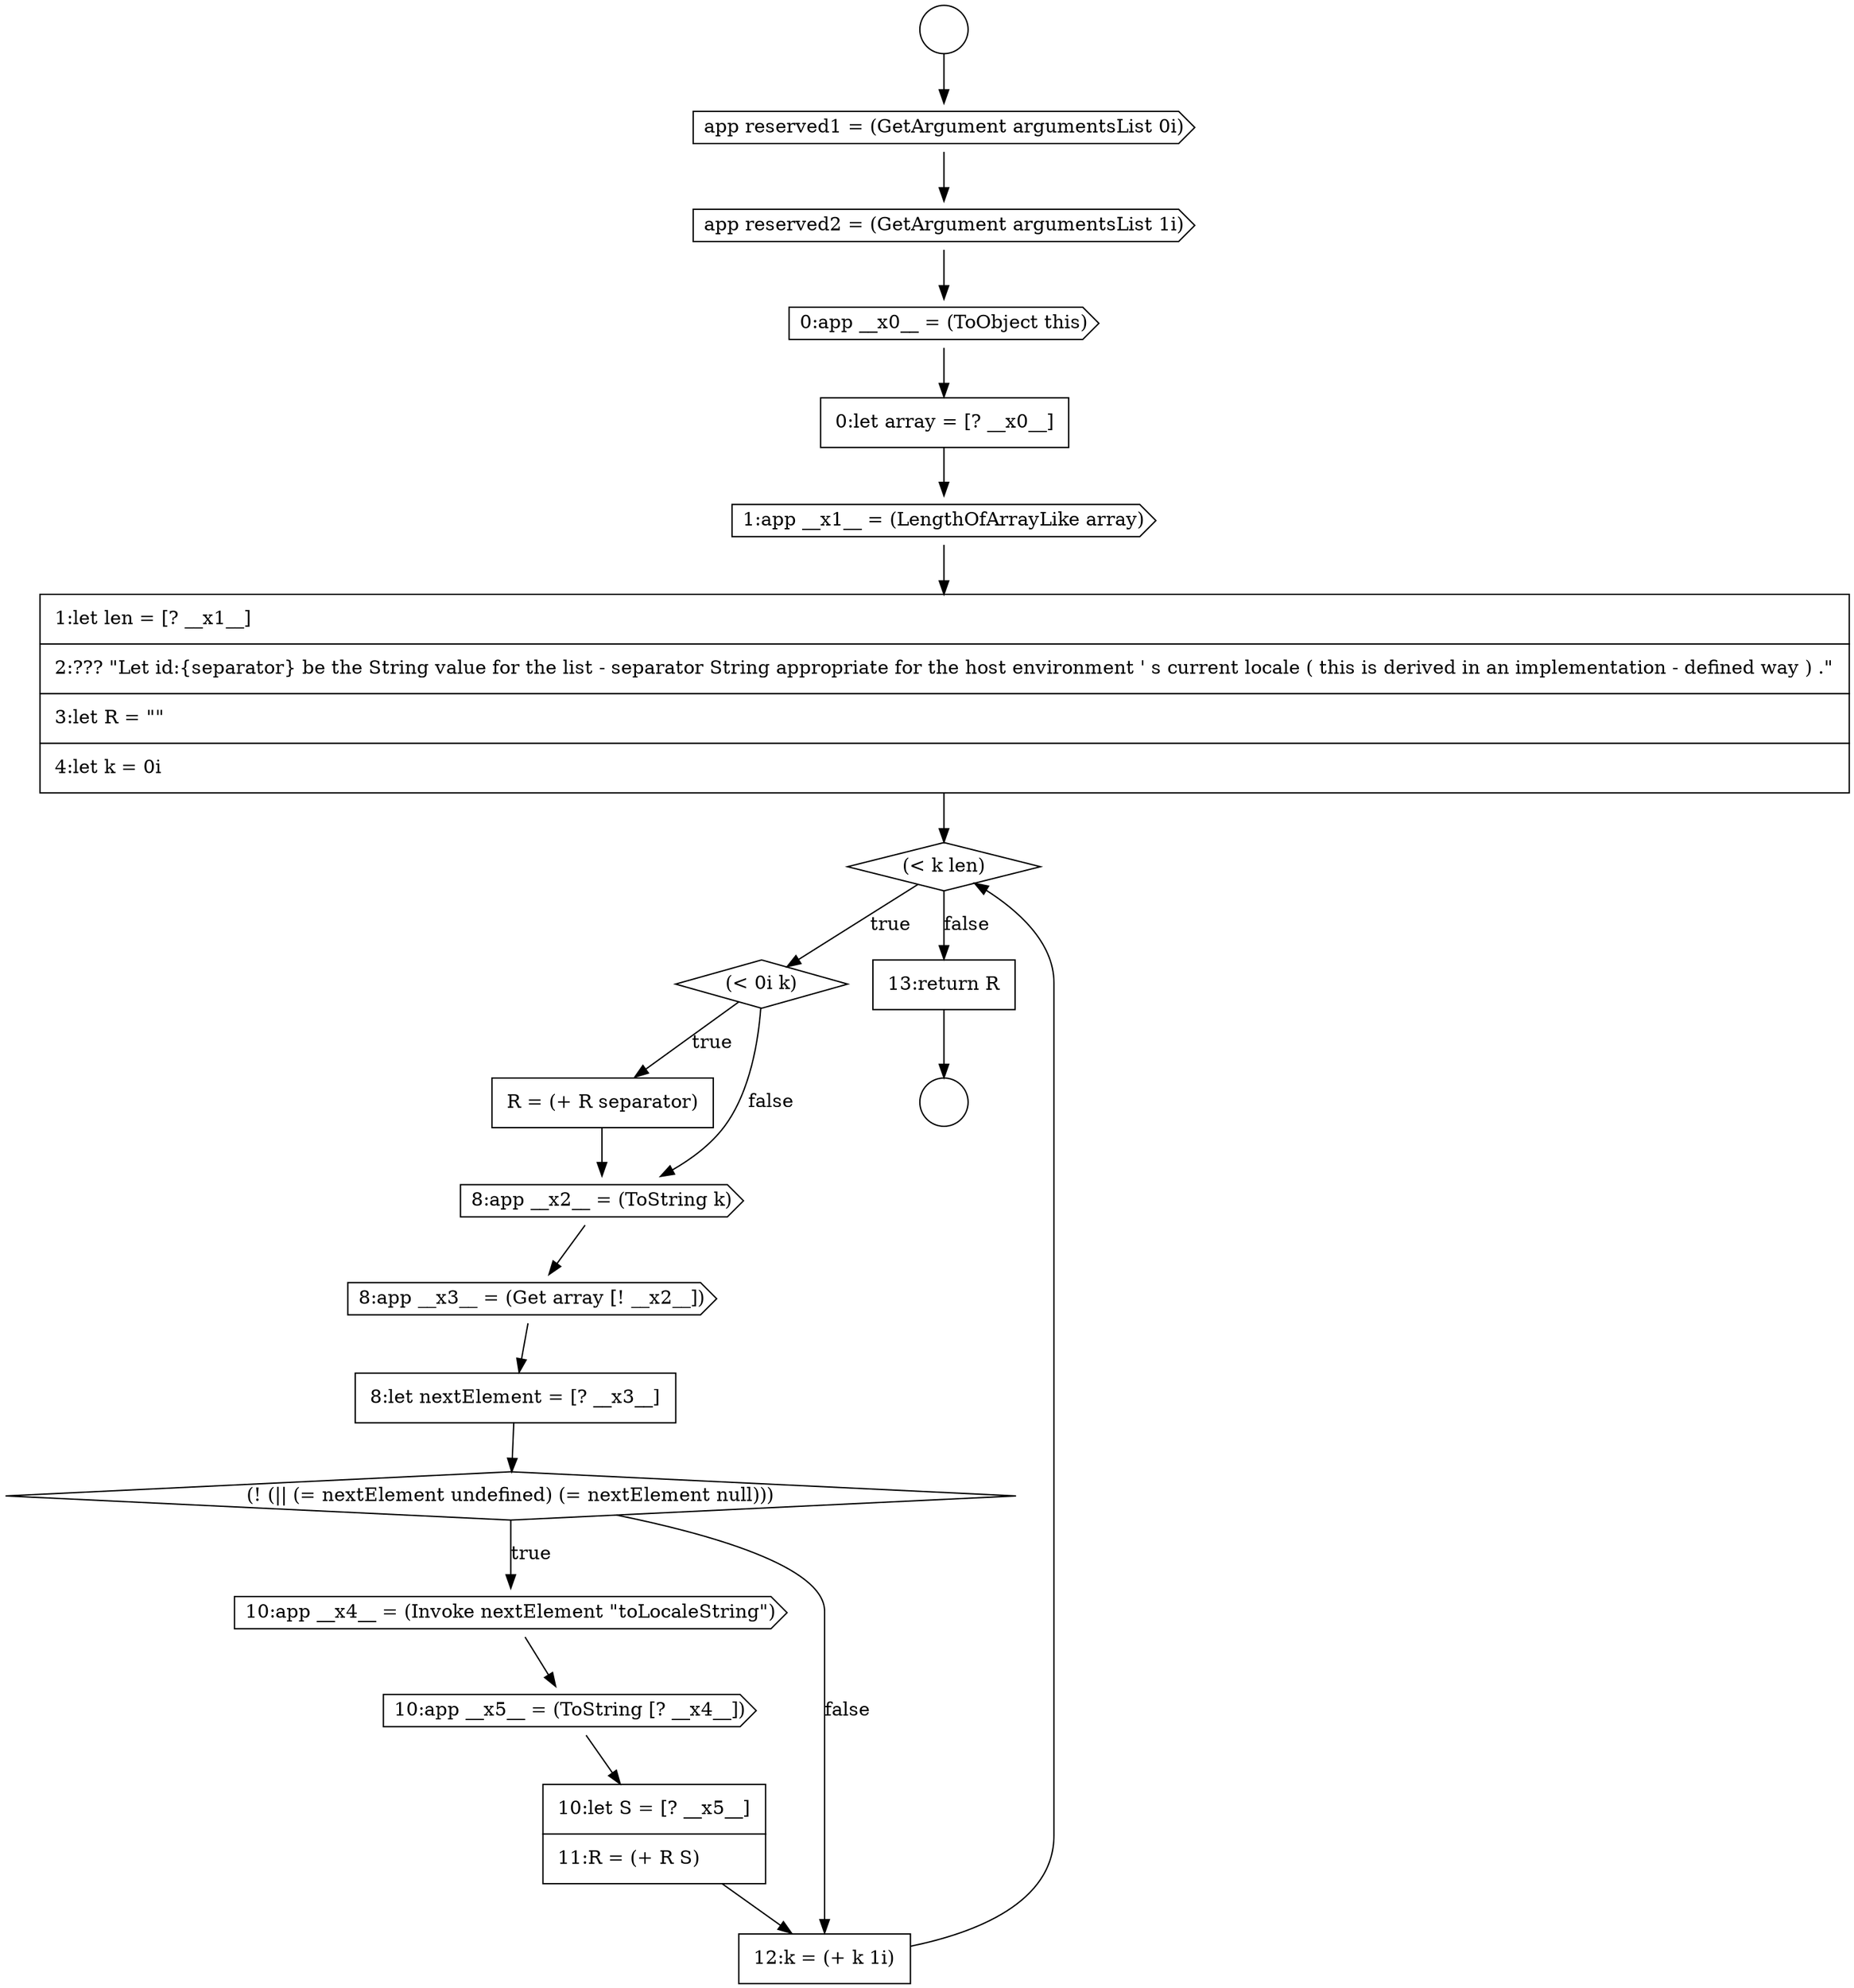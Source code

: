 digraph {
  node16630 [shape=cds, label=<<font color="black">1:app __x1__ = (LengthOfArrayLike array)</font>> color="black" fillcolor="white" style=filled]
  node16636 [shape=cds, label=<<font color="black">8:app __x3__ = (Get array [! __x2__])</font>> color="black" fillcolor="white" style=filled]
  node16640 [shape=cds, label=<<font color="black">10:app __x5__ = (ToString [? __x4__])</font>> color="black" fillcolor="white" style=filled]
  node16633 [shape=diamond, label=<<font color="black">(&lt; 0i k)</font>> color="black" fillcolor="white" style=filled]
  node16629 [shape=none, margin=0, label=<<font color="black">
    <table border="0" cellborder="1" cellspacing="0" cellpadding="10">
      <tr><td align="left">0:let array = [? __x0__]</td></tr>
    </table>
  </font>> color="black" fillcolor="white" style=filled]
  node16637 [shape=none, margin=0, label=<<font color="black">
    <table border="0" cellborder="1" cellspacing="0" cellpadding="10">
      <tr><td align="left">8:let nextElement = [? __x3__]</td></tr>
    </table>
  </font>> color="black" fillcolor="white" style=filled]
  node16634 [shape=none, margin=0, label=<<font color="black">
    <table border="0" cellborder="1" cellspacing="0" cellpadding="10">
      <tr><td align="left">R = (+ R separator)</td></tr>
    </table>
  </font>> color="black" fillcolor="white" style=filled]
  node16632 [shape=diamond, label=<<font color="black">(&lt; k len)</font>> color="black" fillcolor="white" style=filled]
  node16638 [shape=diamond, label=<<font color="black">(! (|| (= nextElement undefined) (= nextElement null)))</font>> color="black" fillcolor="white" style=filled]
  node16631 [shape=none, margin=0, label=<<font color="black">
    <table border="0" cellborder="1" cellspacing="0" cellpadding="10">
      <tr><td align="left">1:let len = [? __x1__]</td></tr>
      <tr><td align="left">2:??? &quot;Let id:{separator} be the String value for the list - separator String appropriate for the host environment ' s current locale ( this is derived in an implementation - defined way ) .&quot;</td></tr>
      <tr><td align="left">3:let R = &quot;&quot;</td></tr>
      <tr><td align="left">4:let k = 0i</td></tr>
    </table>
  </font>> color="black" fillcolor="white" style=filled]
  node16635 [shape=cds, label=<<font color="black">8:app __x2__ = (ToString k)</font>> color="black" fillcolor="white" style=filled]
  node16639 [shape=cds, label=<<font color="black">10:app __x4__ = (Invoke nextElement &quot;toLocaleString&quot;)</font>> color="black" fillcolor="white" style=filled]
  node16642 [shape=none, margin=0, label=<<font color="black">
    <table border="0" cellborder="1" cellspacing="0" cellpadding="10">
      <tr><td align="left">12:k = (+ k 1i)</td></tr>
    </table>
  </font>> color="black" fillcolor="white" style=filled]
  node16627 [shape=cds, label=<<font color="black">app reserved2 = (GetArgument argumentsList 1i)</font>> color="black" fillcolor="white" style=filled]
  node16641 [shape=none, margin=0, label=<<font color="black">
    <table border="0" cellborder="1" cellspacing="0" cellpadding="10">
      <tr><td align="left">10:let S = [? __x5__]</td></tr>
      <tr><td align="left">11:R = (+ R S)</td></tr>
    </table>
  </font>> color="black" fillcolor="white" style=filled]
  node16626 [shape=cds, label=<<font color="black">app reserved1 = (GetArgument argumentsList 0i)</font>> color="black" fillcolor="white" style=filled]
  node16625 [shape=circle label=" " color="black" fillcolor="white" style=filled]
  node16624 [shape=circle label=" " color="black" fillcolor="white" style=filled]
  node16643 [shape=none, margin=0, label=<<font color="black">
    <table border="0" cellborder="1" cellspacing="0" cellpadding="10">
      <tr><td align="left">13:return R</td></tr>
    </table>
  </font>> color="black" fillcolor="white" style=filled]
  node16628 [shape=cds, label=<<font color="black">0:app __x0__ = (ToObject this)</font>> color="black" fillcolor="white" style=filled]
  node16640 -> node16641 [ color="black"]
  node16642 -> node16632 [ color="black"]
  node16624 -> node16626 [ color="black"]
  node16643 -> node16625 [ color="black"]
  node16638 -> node16639 [label=<<font color="black">true</font>> color="black"]
  node16638 -> node16642 [label=<<font color="black">false</font>> color="black"]
  node16626 -> node16627 [ color="black"]
  node16632 -> node16633 [label=<<font color="black">true</font>> color="black"]
  node16632 -> node16643 [label=<<font color="black">false</font>> color="black"]
  node16630 -> node16631 [ color="black"]
  node16637 -> node16638 [ color="black"]
  node16629 -> node16630 [ color="black"]
  node16636 -> node16637 [ color="black"]
  node16641 -> node16642 [ color="black"]
  node16627 -> node16628 [ color="black"]
  node16628 -> node16629 [ color="black"]
  node16631 -> node16632 [ color="black"]
  node16639 -> node16640 [ color="black"]
  node16634 -> node16635 [ color="black"]
  node16635 -> node16636 [ color="black"]
  node16633 -> node16634 [label=<<font color="black">true</font>> color="black"]
  node16633 -> node16635 [label=<<font color="black">false</font>> color="black"]
}
